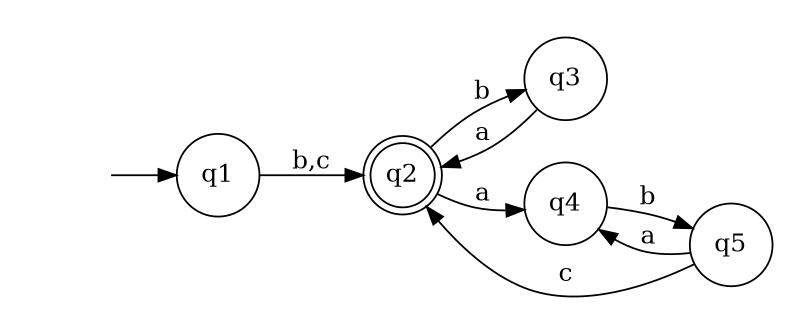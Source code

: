 digraph {
	rankdir=LR;
	margin=0.2;
	size=5;
	node [margin=0.1 shape=circle];
	q2[margin=0 shape=doublecircle];
	" "[color=white width=0];
	" " -> q1;
	q1 -> q2[label ="b,c"];
	q2 -> q3[label = "b"];
	q2 -> q4[label = "a"];
	q3 -> q2[label = "a"];
	q4 -> q5[label = "b"];
	q5 -> q4[label = "a"];
	q5 -> q2[label ="c"];
}